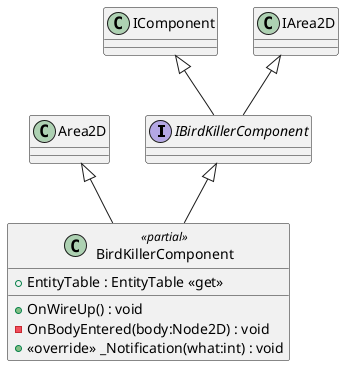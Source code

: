 @startuml
interface IBirdKillerComponent {
}
class BirdKillerComponent <<partial>> {
    + OnWireUp() : void
    - OnBodyEntered(body:Node2D) : void
    + EntityTable : EntityTable <<get>>
    + <<override>> _Notification(what:int) : void
}
IComponent <|-- IBirdKillerComponent
IArea2D <|-- IBirdKillerComponent
Area2D <|-- BirdKillerComponent
IBirdKillerComponent <|-- BirdKillerComponent
@enduml
